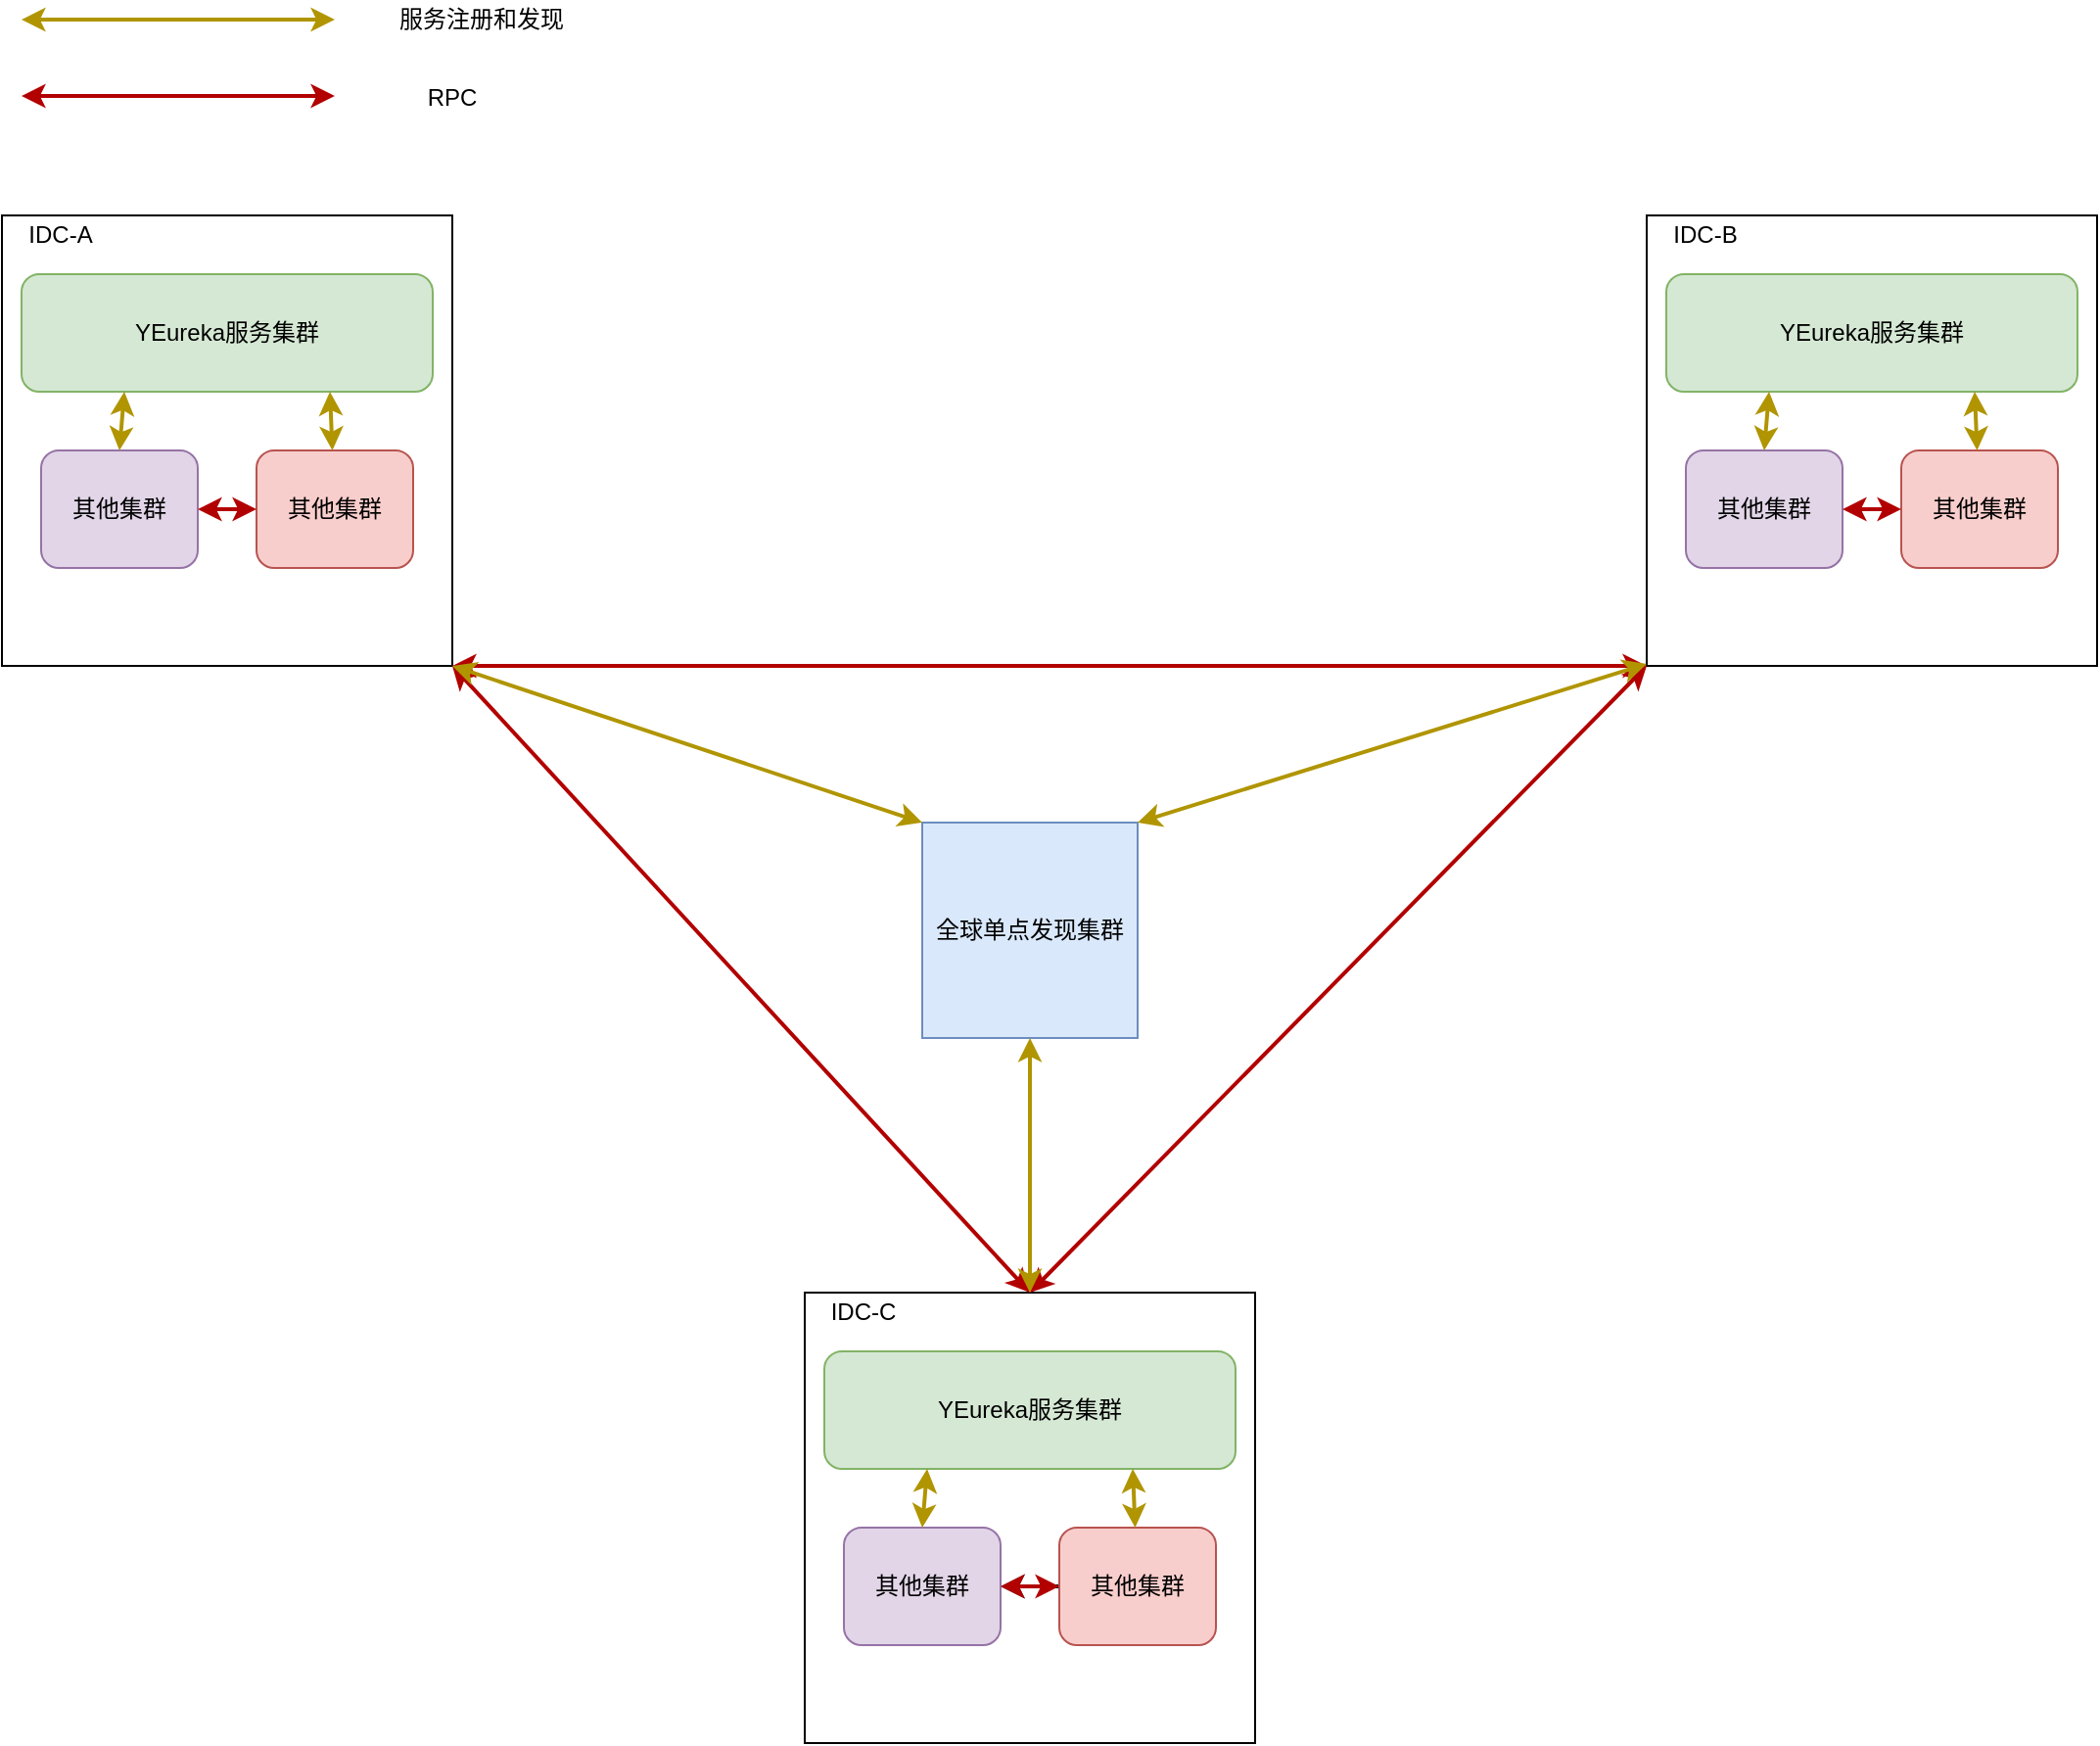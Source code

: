 <mxfile version="13.8.0" type="github">
  <diagram id="Ht1M8jgEwFfnCIfOTk4-" name="Page-1">
    <mxGraphModel dx="1422" dy="745" grid="1" gridSize="10" guides="1" tooltips="1" connect="1" arrows="1" fold="1" page="1" pageScale="1" pageWidth="1169" pageHeight="827" math="0" shadow="0">
      <root>
        <mxCell id="0" />
        <mxCell id="1" parent="0" />
        <mxCell id="rY4eyUQjChqUg5G9gw5I-65" value="" style="whiteSpace=wrap;html=1;aspect=fixed;" parent="1" vertex="1">
          <mxGeometry x="150" y="150" width="230" height="230" as="geometry" />
        </mxCell>
        <mxCell id="rY4eyUQjChqUg5G9gw5I-66" value="YEureka服务集群" style="rounded=1;whiteSpace=wrap;html=1;fillColor=#d5e8d4;strokeColor=#82b366;" parent="1" vertex="1">
          <mxGeometry x="160" y="180" width="210" height="60" as="geometry" />
        </mxCell>
        <mxCell id="rY4eyUQjChqUg5G9gw5I-67" value="IDC-A" style="text;html=1;strokeColor=none;fillColor=none;align=center;verticalAlign=middle;whiteSpace=wrap;rounded=0;" parent="1" vertex="1">
          <mxGeometry x="150" y="150" width="60" height="20" as="geometry" />
        </mxCell>
        <mxCell id="rY4eyUQjChqUg5G9gw5I-68" value="其他集群" style="rounded=1;whiteSpace=wrap;html=1;fillColor=#f8cecc;strokeColor=#b85450;" parent="1" vertex="1">
          <mxGeometry x="280" y="270" width="80" height="60" as="geometry" />
        </mxCell>
        <mxCell id="rY4eyUQjChqUg5G9gw5I-69" value="" style="endArrow=classic;startArrow=classic;html=1;exitX=0.75;exitY=1;exitDx=0;exitDy=0;fillColor=#e3c800;strokeColor=#B09500;strokeWidth=2;" parent="1" source="rY4eyUQjChqUg5G9gw5I-66" target="rY4eyUQjChqUg5G9gw5I-68" edge="1">
          <mxGeometry width="50" height="50" relative="1" as="geometry">
            <mxPoint x="510" y="500" as="sourcePoint" />
            <mxPoint x="550" y="470" as="targetPoint" />
          </mxGeometry>
        </mxCell>
        <mxCell id="rY4eyUQjChqUg5G9gw5I-70" value="其他集群" style="rounded=1;whiteSpace=wrap;html=1;fillColor=#e1d5e7;strokeColor=#9673a6;" parent="1" vertex="1">
          <mxGeometry x="170" y="270" width="80" height="60" as="geometry" />
        </mxCell>
        <mxCell id="rY4eyUQjChqUg5G9gw5I-71" value="" style="endArrow=classic;startArrow=classic;html=1;exitX=0.5;exitY=0;exitDx=0;exitDy=0;entryX=0.25;entryY=1;entryDx=0;entryDy=0;fillColor=#e3c800;strokeColor=#B09500;strokeWidth=2;" parent="1" source="rY4eyUQjChqUg5G9gw5I-70" target="rY4eyUQjChqUg5G9gw5I-66" edge="1">
          <mxGeometry width="50" height="50" relative="1" as="geometry">
            <mxPoint x="327.5" y="250" as="sourcePoint" />
            <mxPoint x="328.75" y="280" as="targetPoint" />
          </mxGeometry>
        </mxCell>
        <mxCell id="rY4eyUQjChqUg5G9gw5I-72" value="" style="endArrow=classic;startArrow=classic;html=1;entryX=0;entryY=0.5;entryDx=0;entryDy=0;fillColor=#e51400;strokeColor=#B20000;strokeWidth=2;" parent="1" source="rY4eyUQjChqUg5G9gw5I-70" target="rY4eyUQjChqUg5G9gw5I-68" edge="1">
          <mxGeometry width="50" height="50" relative="1" as="geometry">
            <mxPoint x="510" y="500" as="sourcePoint" />
            <mxPoint x="560" y="450" as="targetPoint" />
          </mxGeometry>
        </mxCell>
        <mxCell id="rY4eyUQjChqUg5G9gw5I-74" value="" style="whiteSpace=wrap;html=1;aspect=fixed;" parent="1" vertex="1">
          <mxGeometry x="990" y="150" width="230" height="230" as="geometry" />
        </mxCell>
        <mxCell id="rY4eyUQjChqUg5G9gw5I-75" value="YEureka服务集群" style="rounded=1;whiteSpace=wrap;html=1;fillColor=#d5e8d4;strokeColor=#82b366;" parent="1" vertex="1">
          <mxGeometry x="1000" y="180" width="210" height="60" as="geometry" />
        </mxCell>
        <mxCell id="rY4eyUQjChqUg5G9gw5I-76" value="IDC-B" style="text;html=1;strokeColor=none;fillColor=none;align=center;verticalAlign=middle;whiteSpace=wrap;rounded=0;" parent="1" vertex="1">
          <mxGeometry x="990" y="150" width="60" height="20" as="geometry" />
        </mxCell>
        <mxCell id="rY4eyUQjChqUg5G9gw5I-77" value="其他集群" style="rounded=1;whiteSpace=wrap;html=1;fillColor=#f8cecc;strokeColor=#b85450;" parent="1" vertex="1">
          <mxGeometry x="1120" y="270" width="80" height="60" as="geometry" />
        </mxCell>
        <mxCell id="rY4eyUQjChqUg5G9gw5I-78" value="" style="endArrow=classic;startArrow=classic;html=1;exitX=0.75;exitY=1;exitDx=0;exitDy=0;fillColor=#e3c800;strokeColor=#B09500;strokeWidth=2;" parent="1" source="rY4eyUQjChqUg5G9gw5I-75" target="rY4eyUQjChqUg5G9gw5I-77" edge="1">
          <mxGeometry width="50" height="50" relative="1" as="geometry">
            <mxPoint x="1350" y="500" as="sourcePoint" />
            <mxPoint x="1390" y="470" as="targetPoint" />
          </mxGeometry>
        </mxCell>
        <mxCell id="rY4eyUQjChqUg5G9gw5I-79" value="其他集群" style="rounded=1;whiteSpace=wrap;html=1;fillColor=#e1d5e7;strokeColor=#9673a6;" parent="1" vertex="1">
          <mxGeometry x="1010" y="270" width="80" height="60" as="geometry" />
        </mxCell>
        <mxCell id="rY4eyUQjChqUg5G9gw5I-80" value="" style="endArrow=classic;startArrow=classic;html=1;exitX=0.5;exitY=0;exitDx=0;exitDy=0;entryX=0.25;entryY=1;entryDx=0;entryDy=0;fillColor=#e3c800;strokeColor=#B09500;strokeWidth=2;" parent="1" source="rY4eyUQjChqUg5G9gw5I-79" target="rY4eyUQjChqUg5G9gw5I-75" edge="1">
          <mxGeometry width="50" height="50" relative="1" as="geometry">
            <mxPoint x="1167.5" y="250" as="sourcePoint" />
            <mxPoint x="1168.75" y="280" as="targetPoint" />
          </mxGeometry>
        </mxCell>
        <mxCell id="rY4eyUQjChqUg5G9gw5I-81" value="" style="endArrow=classic;startArrow=classic;html=1;entryX=0;entryY=0.5;entryDx=0;entryDy=0;fillColor=#e51400;strokeColor=#B20000;strokeWidth=2;" parent="1" source="rY4eyUQjChqUg5G9gw5I-79" target="rY4eyUQjChqUg5G9gw5I-77" edge="1">
          <mxGeometry width="50" height="50" relative="1" as="geometry">
            <mxPoint x="1350" y="500" as="sourcePoint" />
            <mxPoint x="1400" y="450" as="targetPoint" />
          </mxGeometry>
        </mxCell>
        <mxCell id="rY4eyUQjChqUg5G9gw5I-82" value="" style="whiteSpace=wrap;html=1;aspect=fixed;" parent="1" vertex="1">
          <mxGeometry x="560" y="700" width="230" height="230" as="geometry" />
        </mxCell>
        <mxCell id="rY4eyUQjChqUg5G9gw5I-83" value="YEureka服务集群" style="rounded=1;whiteSpace=wrap;html=1;fillColor=#d5e8d4;strokeColor=#82b366;" parent="1" vertex="1">
          <mxGeometry x="570" y="730" width="210" height="60" as="geometry" />
        </mxCell>
        <mxCell id="rY4eyUQjChqUg5G9gw5I-84" value="IDC-C" style="text;html=1;strokeColor=none;fillColor=none;align=center;verticalAlign=middle;whiteSpace=wrap;rounded=0;" parent="1" vertex="1">
          <mxGeometry x="560" y="700" width="60" height="20" as="geometry" />
        </mxCell>
        <mxCell id="rY4eyUQjChqUg5G9gw5I-85" value="" style="edgeStyle=orthogonalEdgeStyle;rounded=0;orthogonalLoop=1;jettySize=auto;html=1;strokeWidth=2;" parent="1" source="rY4eyUQjChqUg5G9gw5I-86" target="rY4eyUQjChqUg5G9gw5I-88" edge="1">
          <mxGeometry relative="1" as="geometry" />
        </mxCell>
        <mxCell id="rY4eyUQjChqUg5G9gw5I-86" value="其他集群" style="rounded=1;whiteSpace=wrap;html=1;fillColor=#f8cecc;strokeColor=#b85450;" parent="1" vertex="1">
          <mxGeometry x="690" y="820" width="80" height="60" as="geometry" />
        </mxCell>
        <mxCell id="rY4eyUQjChqUg5G9gw5I-87" value="" style="endArrow=classic;startArrow=classic;html=1;exitX=0.75;exitY=1;exitDx=0;exitDy=0;fillColor=#e3c800;strokeColor=#B09500;strokeWidth=2;" parent="1" source="rY4eyUQjChqUg5G9gw5I-83" target="rY4eyUQjChqUg5G9gw5I-86" edge="1">
          <mxGeometry width="50" height="50" relative="1" as="geometry">
            <mxPoint x="920" y="1050" as="sourcePoint" />
            <mxPoint x="960" y="1020" as="targetPoint" />
          </mxGeometry>
        </mxCell>
        <mxCell id="rY4eyUQjChqUg5G9gw5I-88" value="其他集群" style="rounded=1;whiteSpace=wrap;html=1;fillColor=#e1d5e7;strokeColor=#9673a6;" parent="1" vertex="1">
          <mxGeometry x="580" y="820" width="80" height="60" as="geometry" />
        </mxCell>
        <mxCell id="rY4eyUQjChqUg5G9gw5I-89" value="" style="endArrow=classic;startArrow=classic;html=1;exitX=0.5;exitY=0;exitDx=0;exitDy=0;entryX=0.25;entryY=1;entryDx=0;entryDy=0;fillColor=#e3c800;strokeColor=#B09500;strokeWidth=2;" parent="1" source="rY4eyUQjChqUg5G9gw5I-88" target="rY4eyUQjChqUg5G9gw5I-83" edge="1">
          <mxGeometry width="50" height="50" relative="1" as="geometry">
            <mxPoint x="737.5" y="800" as="sourcePoint" />
            <mxPoint x="738.75" y="830" as="targetPoint" />
          </mxGeometry>
        </mxCell>
        <mxCell id="rY4eyUQjChqUg5G9gw5I-98" value="" style="endArrow=classic;startArrow=classic;html=1;entryX=1;entryY=1;entryDx=0;entryDy=0;fillColor=#e51400;strokeColor=#B20000;strokeWidth=2;exitX=0.5;exitY=0;exitDx=0;exitDy=0;" parent="1" source="rY4eyUQjChqUg5G9gw5I-82" target="rY4eyUQjChqUg5G9gw5I-65" edge="1">
          <mxGeometry width="50" height="50" relative="1" as="geometry">
            <mxPoint x="350" y="430" as="sourcePoint" />
            <mxPoint x="400" y="420" as="targetPoint" />
          </mxGeometry>
        </mxCell>
        <mxCell id="rY4eyUQjChqUg5G9gw5I-100" value="" style="endArrow=classic;startArrow=classic;html=1;strokeWidth=2;fillColor=#e51400;strokeColor=#B20000;entryX=0.5;entryY=0;entryDx=0;entryDy=0;exitX=0;exitY=1;exitDx=0;exitDy=0;" parent="1" source="rY4eyUQjChqUg5G9gw5I-74" target="rY4eyUQjChqUg5G9gw5I-82" edge="1">
          <mxGeometry width="50" height="50" relative="1" as="geometry">
            <mxPoint x="930" y="414" as="sourcePoint" />
            <mxPoint x="1105" y="680" as="targetPoint" />
          </mxGeometry>
        </mxCell>
        <mxCell id="rY4eyUQjChqUg5G9gw5I-101" value="" style="endArrow=classic;startArrow=classic;html=1;entryX=1;entryY=1;entryDx=0;entryDy=0;strokeWidth=2;fillColor=#e51400;strokeColor=#B20000;" parent="1" target="rY4eyUQjChqUg5G9gw5I-65" edge="1">
          <mxGeometry width="50" height="50" relative="1" as="geometry">
            <mxPoint x="990" y="380" as="sourcePoint" />
            <mxPoint x="935" y="550" as="targetPoint" />
          </mxGeometry>
        </mxCell>
        <mxCell id="rY4eyUQjChqUg5G9gw5I-102" value="全球单点发现集群" style="whiteSpace=wrap;html=1;aspect=fixed;fillColor=#dae8fc;strokeColor=#6c8ebf;rounded=0;" parent="1" vertex="1">
          <mxGeometry x="620" y="460" width="110" height="110" as="geometry" />
        </mxCell>
        <mxCell id="rY4eyUQjChqUg5G9gw5I-105" value="" style="endArrow=classic;startArrow=classic;html=1;exitX=0.5;exitY=1;exitDx=0;exitDy=0;fillColor=#e3c800;strokeColor=#B09500;strokeWidth=2;entryX=0.5;entryY=0;entryDx=0;entryDy=0;" parent="1" source="rY4eyUQjChqUg5G9gw5I-102" edge="1" target="rY4eyUQjChqUg5G9gw5I-82">
          <mxGeometry width="50" height="50" relative="1" as="geometry">
            <mxPoint x="430" y="680" as="sourcePoint" />
            <mxPoint x="380" y="680" as="targetPoint" />
          </mxGeometry>
        </mxCell>
        <mxCell id="rY4eyUQjChqUg5G9gw5I-106" value="" style="endArrow=classic;startArrow=classic;html=1;entryX=1;entryY=1;entryDx=0;entryDy=0;exitX=0;exitY=0;exitDx=0;exitDy=0;fillColor=#e3c800;strokeColor=#B09500;strokeWidth=2;" parent="1" source="rY4eyUQjChqUg5G9gw5I-102" target="rY4eyUQjChqUg5G9gw5I-65" edge="1">
          <mxGeometry width="50" height="50" relative="1" as="geometry">
            <mxPoint x="430" y="380" as="sourcePoint" />
            <mxPoint x="690" y="460" as="targetPoint" />
          </mxGeometry>
        </mxCell>
        <mxCell id="rY4eyUQjChqUg5G9gw5I-108" value="" style="endArrow=classic;startArrow=classic;html=1;exitX=0;exitY=0;exitDx=0;exitDy=0;fillColor=#e3c800;strokeColor=#B09500;strokeWidth=2;entryX=1;entryY=0;entryDx=0;entryDy=0;" parent="1" target="rY4eyUQjChqUg5G9gw5I-102" edge="1">
          <mxGeometry width="50" height="50" relative="1" as="geometry">
            <mxPoint x="990" y="379" as="sourcePoint" />
            <mxPoint x="937" y="379" as="targetPoint" />
          </mxGeometry>
        </mxCell>
        <mxCell id="rY4eyUQjChqUg5G9gw5I-113" value="" style="endArrow=classic;startArrow=classic;html=1;fillColor=#e51400;strokeColor=#B20000;strokeWidth=2;" parent="1" edge="1">
          <mxGeometry width="50" height="50" relative="1" as="geometry">
            <mxPoint x="160" y="89" as="sourcePoint" />
            <mxPoint x="320" y="89" as="targetPoint" />
          </mxGeometry>
        </mxCell>
        <mxCell id="rY4eyUQjChqUg5G9gw5I-115" value="" style="endArrow=classic;startArrow=classic;html=1;fillColor=#e3c800;strokeColor=#B09500;strokeWidth=2;" parent="1" edge="1">
          <mxGeometry width="50" height="50" relative="1" as="geometry">
            <mxPoint x="160" y="50" as="sourcePoint" />
            <mxPoint x="320" y="50" as="targetPoint" />
          </mxGeometry>
        </mxCell>
        <mxCell id="rY4eyUQjChqUg5G9gw5I-116" value="服务注册和发现" style="text;html=1;strokeColor=none;fillColor=none;align=center;verticalAlign=middle;whiteSpace=wrap;rounded=0;" parent="1" vertex="1">
          <mxGeometry x="350" y="40" width="90" height="20" as="geometry" />
        </mxCell>
        <mxCell id="rY4eyUQjChqUg5G9gw5I-117" value="RPC" style="text;html=1;strokeColor=none;fillColor=none;align=center;verticalAlign=middle;whiteSpace=wrap;rounded=0;" parent="1" vertex="1">
          <mxGeometry x="350" y="80" width="60" height="20" as="geometry" />
        </mxCell>
        <mxCell id="rY4eyUQjChqUg5G9gw5I-119" value="" style="endArrow=classic;startArrow=classic;html=1;fillColor=#e51400;strokeColor=#B20000;strokeWidth=2;entryX=0;entryY=0.5;entryDx=0;entryDy=0;" parent="1" target="rY4eyUQjChqUg5G9gw5I-86" edge="1">
          <mxGeometry width="50" height="50" relative="1" as="geometry">
            <mxPoint x="660" y="850" as="sourcePoint" />
            <mxPoint x="700" y="870" as="targetPoint" />
          </mxGeometry>
        </mxCell>
      </root>
    </mxGraphModel>
  </diagram>
</mxfile>
